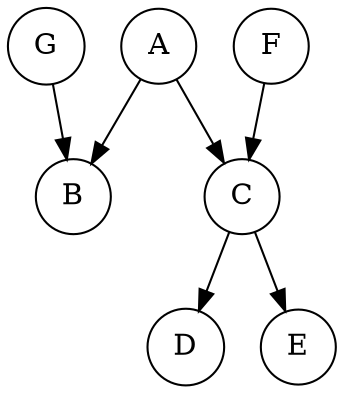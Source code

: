 digraph {
  node [shape=circle];

  G [label="G"];
  A [label="A"];
  B [label="B"];
  C [label="C"];
  D [label="D"];
  E [label="E"];
  F [label="F"];

  G->B;
  A->B;
  A->C;
  C->D;
  C->E;
  F->C;
}
